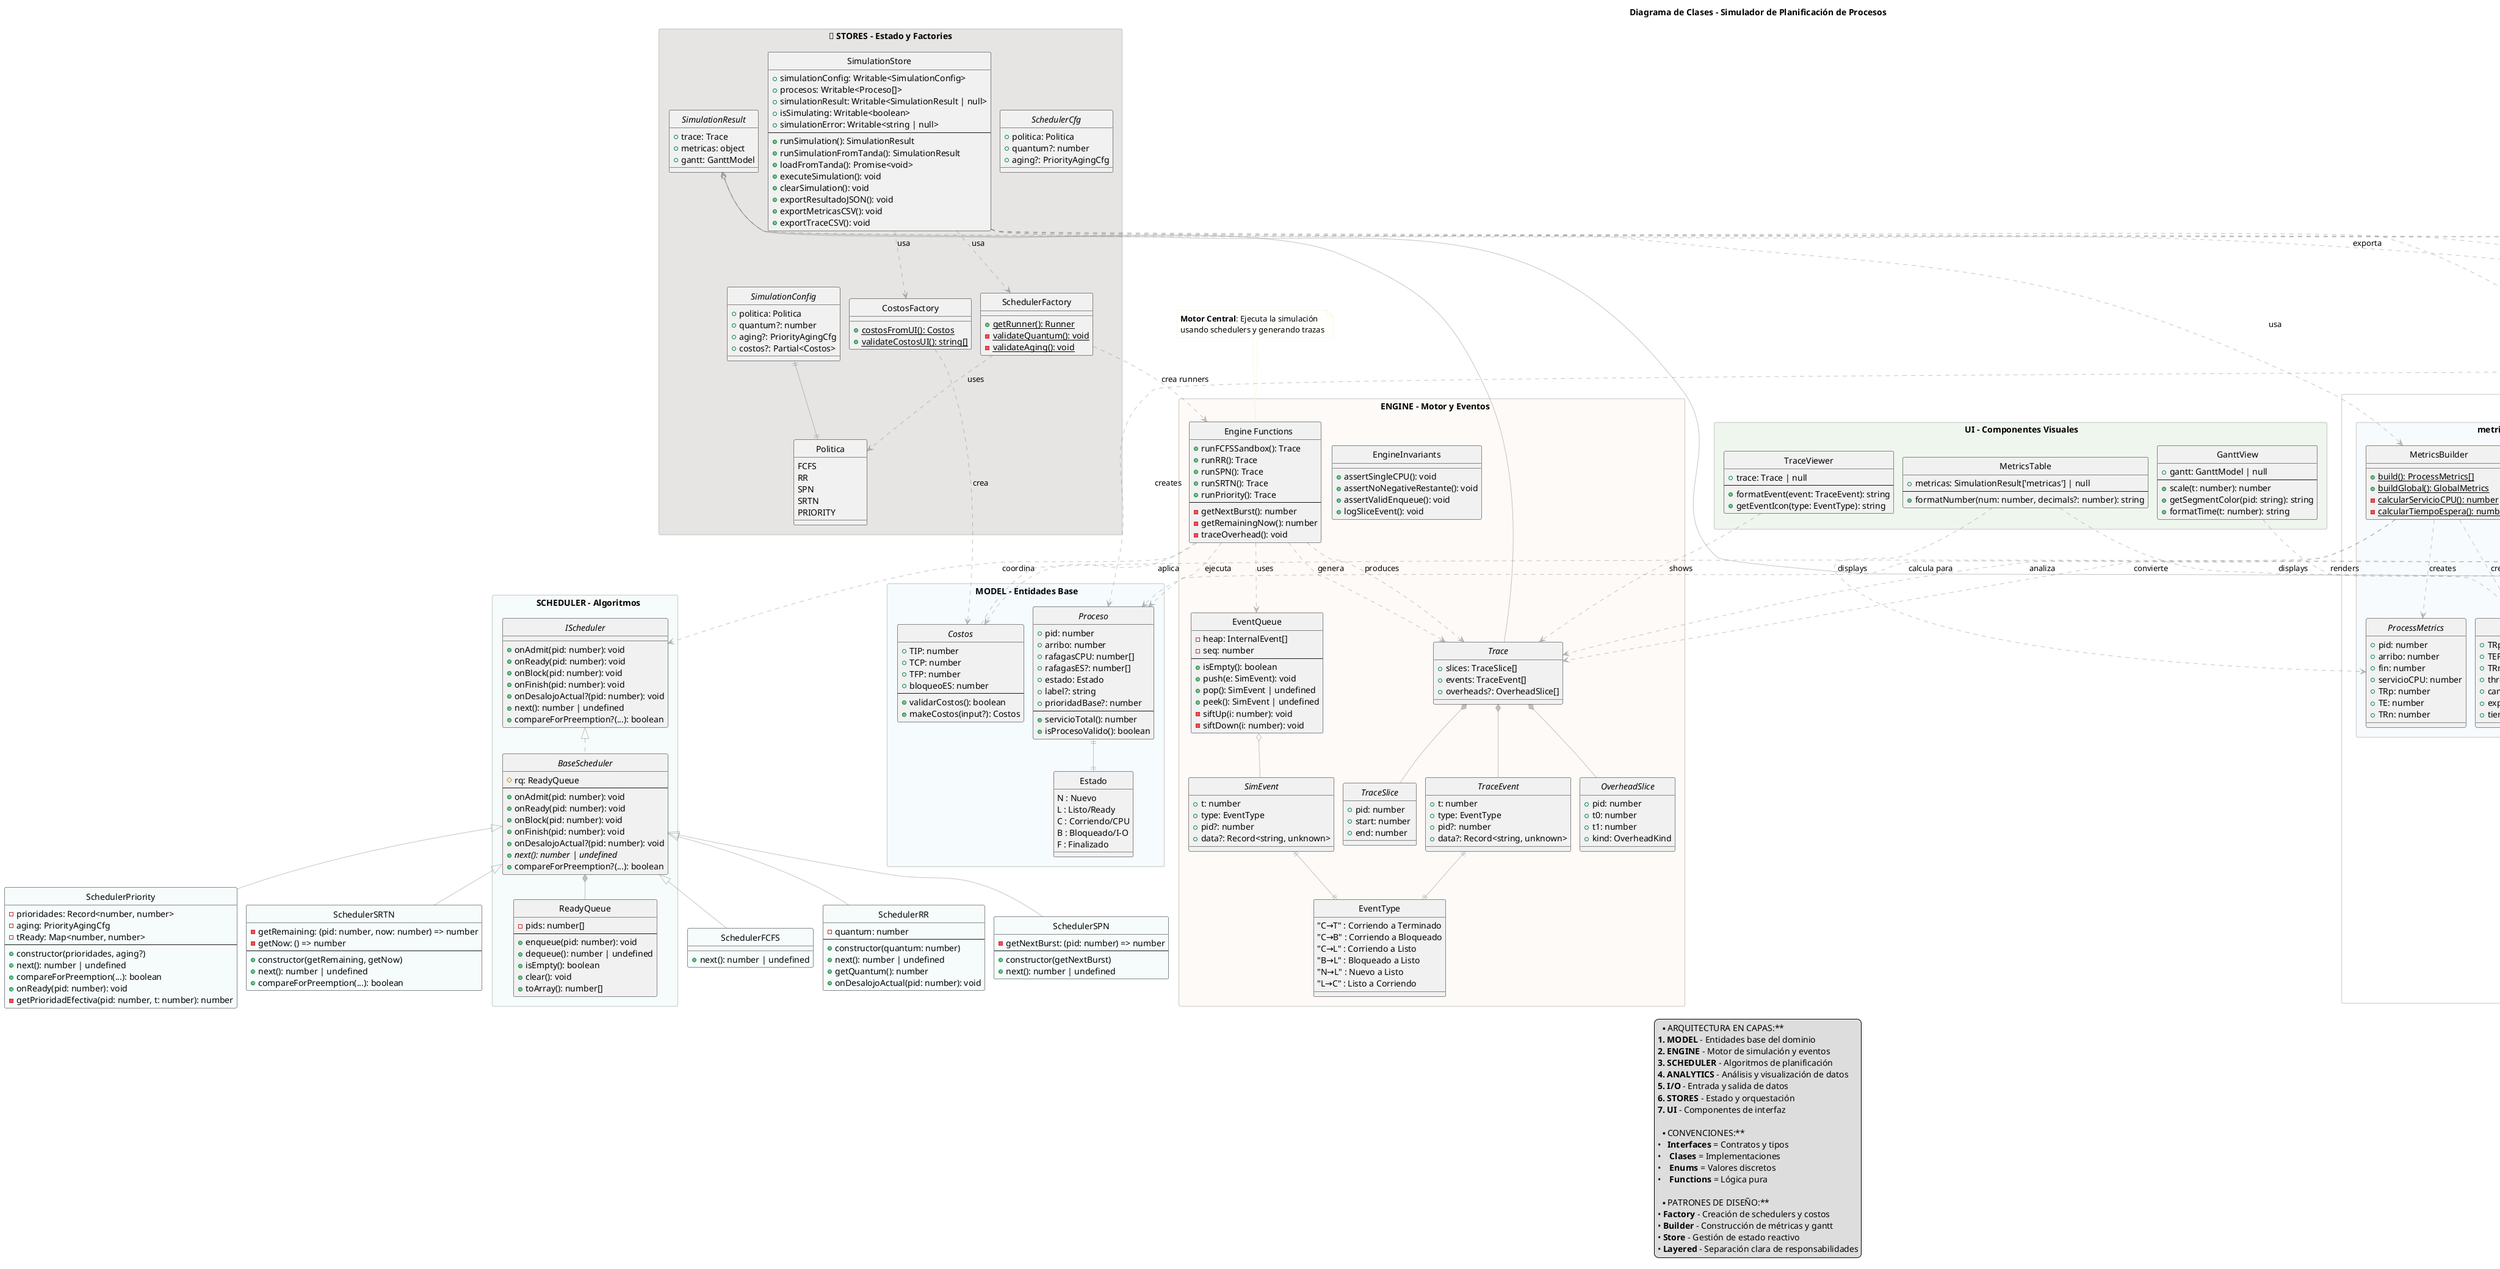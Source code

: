 @startuml diagramaClases
title Diagrama de Clases - Simulador de Planificación de Procesos

!define MODEL_COLOR #e8f4fd62
!define ENGINE_COLOR #fdf2e962
!define SCHED_COLOR #e8f8f562
!define IO_COLOR #f3e5f562
!define METRICS_COLOR #EBF5FB62
!define GANTT_COLOR #FADBD862
!define STORES_COLOR #bdbbb662
!define COMPONENTS_COLOR #D5E8D462

skinparam shadowing false
skinparam packageStyle rectangle
skinparam defaultTextAlignment left
skinparam ArrowColor #66666662
skinparam PackageBorderColor #99999962
skinparam RectangleBorderColor #BBBBBB62
skinparam NoteBackgroundColor #FFFEF562
skinparam NoteBorderColor #E6D8A862
skinparam minClassWidth 120
skinparam nodesep 15
skinparam ranksep 20
hide circle

' ================================
' CAPA 1: MODELO DE DOMINIO
' ================================
package " MODEL - Entidades Base" MODEL_COLOR {
  
  enum Estado {
    N : Nuevo
    L : Listo/Ready  
    C : Corriendo/CPU
    B : Bloqueado/I-O
    F : Finalizado
  }

  interface Proceso {
    + pid: number
    + arribo: number
    + rafagasCPU: number[]
    + rafagasES?: number[]
    + estado: Estado
    + label?: string
    + prioridadBase?: number
    --
    + servicioTotal(): number
    + isProcesoValido(): boolean
  }

  interface Costos {
    + TIP: number
    + TCP: number
    + TFP: number
    + bloqueoES: number
    --
    + validarCostos(): boolean
    + makeCostos(input?): Costos
  }

  Proceso ||--|| Estado
}

' ================================
' CAPA 2: MOTOR DE SIMULACIÓN
' ================================
package "   ENGINE - Motor y Eventos" ENGINE_COLOR {
  
  enum EventType {
    "C→T" : Corriendo a Terminado
    "C→B" : Corriendo a Bloqueado
    "C→L" : Corriendo a Listo
    "B→L" : Bloqueado a Listo
    "N→L" : Nuevo a Listo
    "L→C" : Listo a Corriendo
  }

  interface SimEvent {
    + t: number
    + type: EventType
    + pid?: number
    + data?: Record<string, unknown>
  }

  interface TraceSlice {
    + pid: number
    + start: number
    + end: number
  }

  interface TraceEvent {
    + t: number
    + type: EventType
    + pid?: number
    + data?: Record<string, unknown>
  }

  interface OverheadSlice {
    + pid: number
    + t0: number
    + t1: number
    + kind: OverheadKind
  }

  interface Trace {
    + slices: TraceSlice[]
    + events: TraceEvent[]
    + overheads?: OverheadSlice[]
  }

  class EventQueue {
    - heap: InternalEvent[]
    - seq: number
    --
    + isEmpty(): boolean
    + push(e: SimEvent): void
    + pop(): SimEvent | undefined
    + peek(): SimEvent | undefined
    - siftUp(i: number): void
    - siftDown(i: number): void
  }

  class EngineInvariants {
    + assertSingleCPU(): void
    + assertNoNegativeRestante(): void
    + assertValidEnqueue(): void
    + logSliceEvent(): void
  }

  class "   Engine Functions" as EngineFunctions {
    + runFCFSSandbox(): Trace
    + runRR(): Trace
    + runSPN(): Trace
    + runSRTN(): Trace
    + runPriority(): Trace
    --
    - getNextBurst(): number
    - getRemainingNow(): number
    - traceOverhead(): void
  }
}

' Relaciones internas del engine
SimEvent ||--|| EventType
TraceEvent ||--|| EventType
Trace *-- TraceSlice
Trace *-- TraceEvent
Trace *-- OverheadSlice
EventQueue o-- SimEvent
EngineFunctions ..> EventQueue : uses
EngineFunctions ..> Trace : produces

' ================================
' CAPA 3: ALGORITMOS DE PLANIFICACIÓN
' ================================
package "   SCHEDULER - Algoritmos" SCHED_COLOR {
  
  interface IScheduler {
    + onAdmit(pid: number): void
    + onReady(pid: number): void
    + onBlock(pid: number): void
    + onFinish(pid: number): void
    + onDesalojoActual?(pid: number): void
    + next(): number | undefined
    + compareForPreemption?(...): boolean
  }

  abstract class BaseScheduler {
    # rq: ReadyQueue
    --
    + onAdmit(pid: number): void
    + onReady(pid: number): void
    + onBlock(pid: number): void
    + onFinish(pid: number): void
    + onDesalojoActual?(pid: number): void
    {abstract} + next(): number | undefined
    + compareForPreemption?(...): boolean
  }

  class ReadyQueue {
    - pids: number[]
    --
    + enqueue(pid: number): void
    + dequeue(): number | undefined
    + isEmpty(): boolean
    + clear(): void
    + toArray(): number[]
  }
}

' Schedulers específicos en fila horizontal
class SchedulerFCFS SCHED_COLOR {
  + next(): number | undefined
}

class SchedulerRR SCHED_COLOR {
  - quantum: number
  --
  + constructor(quantum: number)
  + next(): number | undefined
  + getQuantum(): number
  + onDesalojoActual(pid: number): void
}

class SchedulerSPN SCHED_COLOR {
  - getNextBurst: (pid: number) => number
  --
  + constructor(getNextBurst)
  + next(): number | undefined
}

class SchedulerSRTN SCHED_COLOR {
  - getRemaining: (pid: number, now: number) => number
  - getNow: () => number
  --
  + constructor(getRemaining, getNow)
  + next(): number | undefined
  + compareForPreemption(...): boolean
}

class SchedulerPriority SCHED_COLOR {
  - prioridades: Record<number, number>
  - aging: PriorityAgingCfg
  - tReady: Map<number, number>
  --
  + constructor(prioridades, aging?)
  + next(): number | undefined
  + compareForPreemption(...): boolean
  + onReady(pid: number): void
  - getPrioridadEfectiva(pid: number, t: number): number
}

' Jerarquía de schedulers
IScheduler <|.. BaseScheduler
BaseScheduler <|-- SchedulerFCFS
BaseScheduler <|-- SchedulerRR
BaseScheduler <|-- SchedulerSPN
BaseScheduler <|-- SchedulerSRTN
BaseScheduler <|-- SchedulerPriority
BaseScheduler *-- ReadyQueue

' ================================
' CAPA 4: ANÁLISIS Y VISUALIZACIÓN
' ================================
package " ANALYTICS - Métricas y Gantt" {
  
  package "metrics" METRICS_COLOR {
    interface ProcessMetrics {
      + pid: number
      + arribo: number
      + fin: number
      + servicioCPU: number
      + TRp: number
      + TE: number
      + TRn: number
    }

    interface GlobalMetrics {
      + TRpPromedio: number
      + TEPromedio: number
      + TRnPromedio: number
      + throughput: number
      + cambiosDeContexto: number
      + expropiaciones: number
      + tiempoTotalSimulacion: number
    }

    class MetricsBuilder {
      + {static} build(): ProcessMetrics[]
      + {static} buildGlobal(): GlobalMetrics
      - {static} calcularServicioCPU(): number
      - {static} calcularTiempoEspera(): number
    }
  }

  package "gantt" GANTT_COLOR {
    interface GanttSeg {
      + start: number
      + end: number
      + type?: string
    }

    interface GanttTrack {
      + pid: string
      + segments: GanttSeg[]
    }

    interface GanttModel {
      + tracks: GanttTrack[]
      + tMin: number
      + tMax: number
    }

    class GanttBuilder {
      + {static} build(trace: Trace): GanttModel
      - {static} groupSlicesByPid(): Map
      - {static} calculateTimeRange(): [number, number]
    }
  }
}

' Relaciones de builders
MetricsBuilder ..> ProcessMetrics : creates
MetricsBuilder ..> GlobalMetrics : creates
GanttModel *-- GanttTrack
GanttTrack *-- GanttSeg
GanttBuilder ..> GanttModel : creates

' ================================
' CAPA 5: ENTRADA/SALIDA DE DATOS
' ================================
package "  I/O - Datos y Exportación" IO_COLOR {
  
  interface ProcesoTanda {
    + nombre: string
    + tiempo_arribo: number
    + cantidad_rafagas_cpu: number
    + duracion_rafaga_cpu: number
    + duracion_rafaga_es?: number
    + prioridad_externa?: number
  }

  interface SimulationExport {
    + kind: string
    + version: number
    + timestamp: string
    + cfg: ExportSimulationConfig
    + procesos: Proceso[]
    + trace: Trace
    + metricas: object
    + gantt: GanttModel
  }

  interface ValidationResult {
    + ok: boolean
    + issues: ValidationIssue[]
  }

  class Parser {
    + {static} parseTandaJSON(): Proceso[]
    + {static} extractBloqueoESGlobal(): number
    - {static} parsePidFromNombre(): number
  }

  class Exporter {
    + {static} exportToJSON(): string
    + {static} exportMetricsToCSV(): string
    + {static} exportTraceToCSV(): string
    + {static} downloadJSON(): void
    + {static} downloadCSV(): void
  }

  class Validator {
    + {static} validateInputs(): ValidationResult
    - {static} validateProceso(): ValidationIssue[]
    - {static} validateConfig(): ValidationIssue[]
  }
}

' Relaciones I/O
Parser ..> Proceso : creates
Exporter ..> SimulationExport : uses
Validator ..> ValidationResult : creates

' ================================
' CAPA 6: ESTADO Y ORQUESTACIÓN
' ================================
package "🏪 STORES - Estado y Factories" STORES_COLOR {
  
  enum Politica {
    FCFS
    RR
    SPN
    SRTN
    PRIORITY
  }

  interface SchedulerCfg {
    + politica: Politica
    + quantum?: number
    + aging?: PriorityAgingCfg
  }

  interface SimulationConfig {
    + politica: Politica
    + quantum?: number
    + aging?: PriorityAgingCfg
    + costos?: Partial<Costos>
  }

  interface SimulationResult {
    + trace: Trace
    + metricas: object
    + gantt: GanttModel
  }

  class SchedulerFactory {
    + {static} getRunner(): Runner
    - {static} validateQuantum(): void
    - {static} validateAging(): void
  }

  class CostosFactory {
    + {static} costosFromUI(): Costos
    + {static} validateCostosUI(): string[]
  }

  class SimulationStore {
    + simulationConfig: Writable<SimulationConfig>
    + procesos: Writable<Proceso[]>
    + simulationResult: Writable<SimulationResult | null>
    + isSimulating: Writable<boolean>
    + simulationError: Writable<string | null>
    --
    + runSimulation(): SimulationResult
    + runSimulationFromTanda(): SimulationResult
    + loadFromTanda(): Promise<void>
    + executeSimulation(): void
    + clearSimulation(): void
    + exportResultadoJSON(): void
    + exportMetricasCSV(): void
    + exportTraceCSV(): void
  }
}

' Relaciones stores
SchedulerFactory ..> Politica : uses
SimulationConfig ||--|| Politica
SimulationResult o-- Trace
SimulationResult o-- GanttModel

' ================================
' CAPA 7: INTERFAZ DE USUARIO
' ================================
package " UI - Componentes Visuales" COMPONENTS_COLOR {
  
  class GanttView {
    + gantt: GanttModel | null
    --
    + scale(t: number): number
    + getSegmentColor(pid: string): string
    + formatTime(t: number): string
  }

  class MetricsTable {
    + metricas: SimulationResult['metricas'] | null
    --
    + formatNumber(num: number, decimals?: number): string
  }

  class TraceViewer {
    + trace: Trace | null
    --
    + formatEvent(event: TraceEvent): string
    + getEventIcon(type: EventType): string
  }
}

' Relaciones UI
GanttView ..> GanttModel : renders
MetricsTable ..> ProcessMetrics : displays
MetricsTable ..> GlobalMetrics : displays
TraceViewer ..> Trace : shows

' ================================
' RELACIONES PRINCIPALES ENTRE CAPAS
' ================================

'     FLUJO PRINCIPAL DE DATOS
EngineFunctions ..> IScheduler : coordina
EngineFunctions ..> Proceso : ejecuta
EngineFunctions ..> Costos : aplica
EngineFunctions ..> Trace : genera

MetricsBuilder ..> Trace : analiza
MetricsBuilder ..> Proceso : calcula para

GanttBuilder ..> Trace : convierte

SimulationStore ..> SchedulerFactory : usa
SimulationStore ..> CostosFactory : usa
SimulationStore ..> MetricsBuilder : usa
SimulationStore ..> GanttBuilder : usa
SimulationStore ..> Parser : usa
SimulationStore ..> Exporter : usa

SchedulerFactory ..> EngineFunctions : crea runners
CostosFactory ..> Costos : crea

Parser ..> ProcesoTanda : convierte
Exporter ..> SimulationResult : exporta

' NOTAS EXPLICATIVAS
note top of EngineFunctions
  **Motor Central**: Ejecuta la simulación
  usando schedulers y generando trazas
end note

note bottom of SimulationStore
  **Orquestador Principal**: Coordina
  toda la aplicación y mantiene el estado
end note

note right of Costos
  **TIP**: Tiempo ingreso proceso
  **TCP**: Cambio de contexto  
  **TFP**: Tiempo finalización
  **bloqueoES**: Fallback E/S
end note

legend bottom
** ARQUITECTURA EN CAPAS:**
**1. MODEL** - Entidades base del dominio
**2. ENGINE** - Motor de simulación y eventos  
**3. SCHEDULER** - Algoritmos de planificación
**4. ANALYTICS** - Análisis y visualización de datos
**5. I/O** - Entrada y salida de datos
**6. STORES** - Estado y orquestación
**7. UI** - Componentes de interfaz

** CONVENCIONES:**
• **  Interfaces** = Contratos y tipos
• **   Clases** = Implementaciones
• **   Enums** = Valores discretos
• **   Functions** = Lógica pura

**    PATRONES DE DISEÑO:**
• **Factory** - Creación de schedulers y costos
• **Builder** - Construcción de métricas y gantt  
• **Store** - Gestión de estado reactivo
• **Layered** - Separación clara de responsabilidades
endlegend

@enduml

